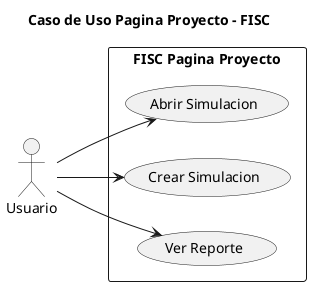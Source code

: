 @startuml

title Caso de Uso Pagina Proyecto - FISC

left to right direction

actor Usuario as user

rectangle "FISC Pagina Proyecto" {
    usecase "Abrir Simulacion" as abrirSimulacion
    usecase "Crear Simulacion" as nuevaSimulacion
    usecase "Ver Reporte" as verReporte
}

user --> abrirSimulacion : ""
user --> nuevaSimulacion : ""
user --> verReporte : ""

@enduml
